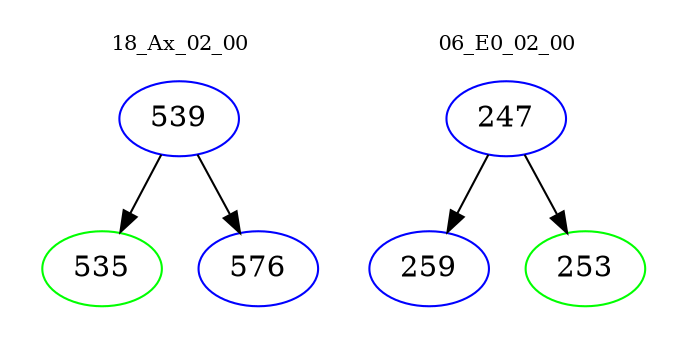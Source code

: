 digraph{
subgraph cluster_0 {
color = white
label = "18_Ax_02_00";
fontsize=10;
T0_539 [label="539", color="blue"]
T0_539 -> T0_535 [color="black"]
T0_535 [label="535", color="green"]
T0_539 -> T0_576 [color="black"]
T0_576 [label="576", color="blue"]
}
subgraph cluster_1 {
color = white
label = "06_E0_02_00";
fontsize=10;
T1_247 [label="247", color="blue"]
T1_247 -> T1_259 [color="black"]
T1_259 [label="259", color="blue"]
T1_247 -> T1_253 [color="black"]
T1_253 [label="253", color="green"]
}
}
